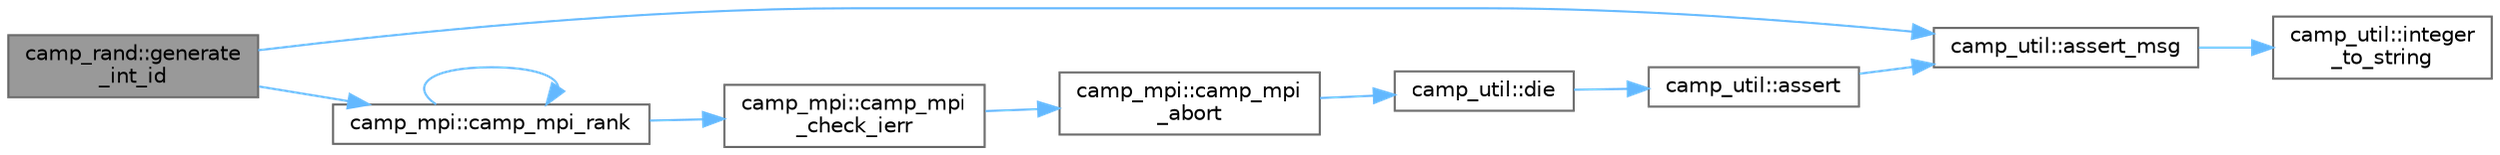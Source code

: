 digraph "camp_rand::generate_int_id"
{
 // LATEX_PDF_SIZE
  bgcolor="transparent";
  edge [fontname=Helvetica,fontsize=10,labelfontname=Helvetica,labelfontsize=10];
  node [fontname=Helvetica,fontsize=10,shape=box,height=0.2,width=0.4];
  rankdir="LR";
  Node1 [label="camp_rand::generate\l_int_id",height=0.2,width=0.4,color="gray40", fillcolor="grey60", style="filled", fontcolor="black",tooltip="Generate an integer id Ids will be sequential, and can only be generated by the primary process."];
  Node1 -> Node2 [color="steelblue1",style="solid"];
  Node2 [label="camp_util::assert_msg",height=0.2,width=0.4,color="grey40", fillcolor="white", style="filled",URL="$namespacecamp__util.html#ab4e745d4a05763568bf773598f30e91f",tooltip="Errors unless condition_ok is true."];
  Node2 -> Node3 [color="steelblue1",style="solid"];
  Node3 [label="camp_util::integer\l_to_string",height=0.2,width=0.4,color="grey40", fillcolor="white", style="filled",URL="$namespacecamp__util.html#acd72e4626dcfefffaa08c42cfa7949bc",tooltip="Convert an integer to a string format."];
  Node1 -> Node4 [color="steelblue1",style="solid"];
  Node4 [label="camp_mpi::camp_mpi_rank",height=0.2,width=0.4,color="grey40", fillcolor="white", style="filled",URL="$namespacecamp__mpi.html#a071b987e3ccab55010a23029249b73a4",tooltip="Returns the rank of the current process."];
  Node4 -> Node5 [color="steelblue1",style="solid"];
  Node5 [label="camp_mpi::camp_mpi\l_check_ierr",height=0.2,width=0.4,color="grey40", fillcolor="white", style="filled",URL="$namespacecamp__mpi.html#adb95beaf933131229f017a03af8352ad",tooltip="Dies if ierr is not ok."];
  Node5 -> Node6 [color="steelblue1",style="solid"];
  Node6 [label="camp_mpi::camp_mpi\l_abort",height=0.2,width=0.4,color="grey40", fillcolor="white", style="filled",URL="$namespacecamp__mpi.html#a7c0deeecbf4c64fe7fcade1797e1aab8",tooltip="Abort the program."];
  Node6 -> Node7 [color="steelblue1",style="solid"];
  Node7 [label="camp_util::die",height=0.2,width=0.4,color="grey40", fillcolor="white", style="filled",URL="$namespacecamp__util.html#aa942add404bf8b611e5b4b8c777ca7f6",tooltip="Error immediately."];
  Node7 -> Node8 [color="steelblue1",style="solid"];
  Node8 [label="camp_util::assert",height=0.2,width=0.4,color="grey40", fillcolor="white", style="filled",URL="$namespacecamp__util.html#a32cf43c1b618a3ecf93810383e960ef2",tooltip="Errors unless condition_ok is true."];
  Node8 -> Node2 [color="steelblue1",style="solid"];
  Node4 -> Node4 [color="steelblue1",style="solid"];
}
